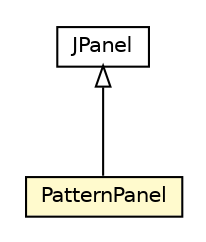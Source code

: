 #!/usr/local/bin/dot
#
# Class diagram 
# Generated by UMLGraph version R5_6-24-gf6e263 (http://www.umlgraph.org/)
#

digraph G {
	edge [fontname="Helvetica",fontsize=10,labelfontname="Helvetica",labelfontsize=10];
	node [fontname="Helvetica",fontsize=10,shape=plaintext];
	nodesep=0.25;
	ranksep=0.5;
	// org.universAAL.tools.makrorecorder.swingGUI.pattern.PatternPanel
	c85498 [label=<<table title="org.universAAL.tools.makrorecorder.swingGUI.pattern.PatternPanel" border="0" cellborder="1" cellspacing="0" cellpadding="2" port="p" bgcolor="lemonChiffon" href="./PatternPanel.html">
		<tr><td><table border="0" cellspacing="0" cellpadding="1">
<tr><td align="center" balign="center"> PatternPanel </td></tr>
		</table></td></tr>
		</table>>, URL="./PatternPanel.html", fontname="Helvetica", fontcolor="black", fontsize=10.0];
	//org.universAAL.tools.makrorecorder.swingGUI.pattern.PatternPanel extends javax.swing.JPanel
	c85752:p -> c85498:p [dir=back,arrowtail=empty];
	// javax.swing.JPanel
	c85752 [label=<<table title="javax.swing.JPanel" border="0" cellborder="1" cellspacing="0" cellpadding="2" port="p" href="http://java.sun.com/j2se/1.4.2/docs/api/javax/swing/JPanel.html">
		<tr><td><table border="0" cellspacing="0" cellpadding="1">
<tr><td align="center" balign="center"> JPanel </td></tr>
		</table></td></tr>
		</table>>, URL="http://java.sun.com/j2se/1.4.2/docs/api/javax/swing/JPanel.html", fontname="Helvetica", fontcolor="black", fontsize=10.0];
}

